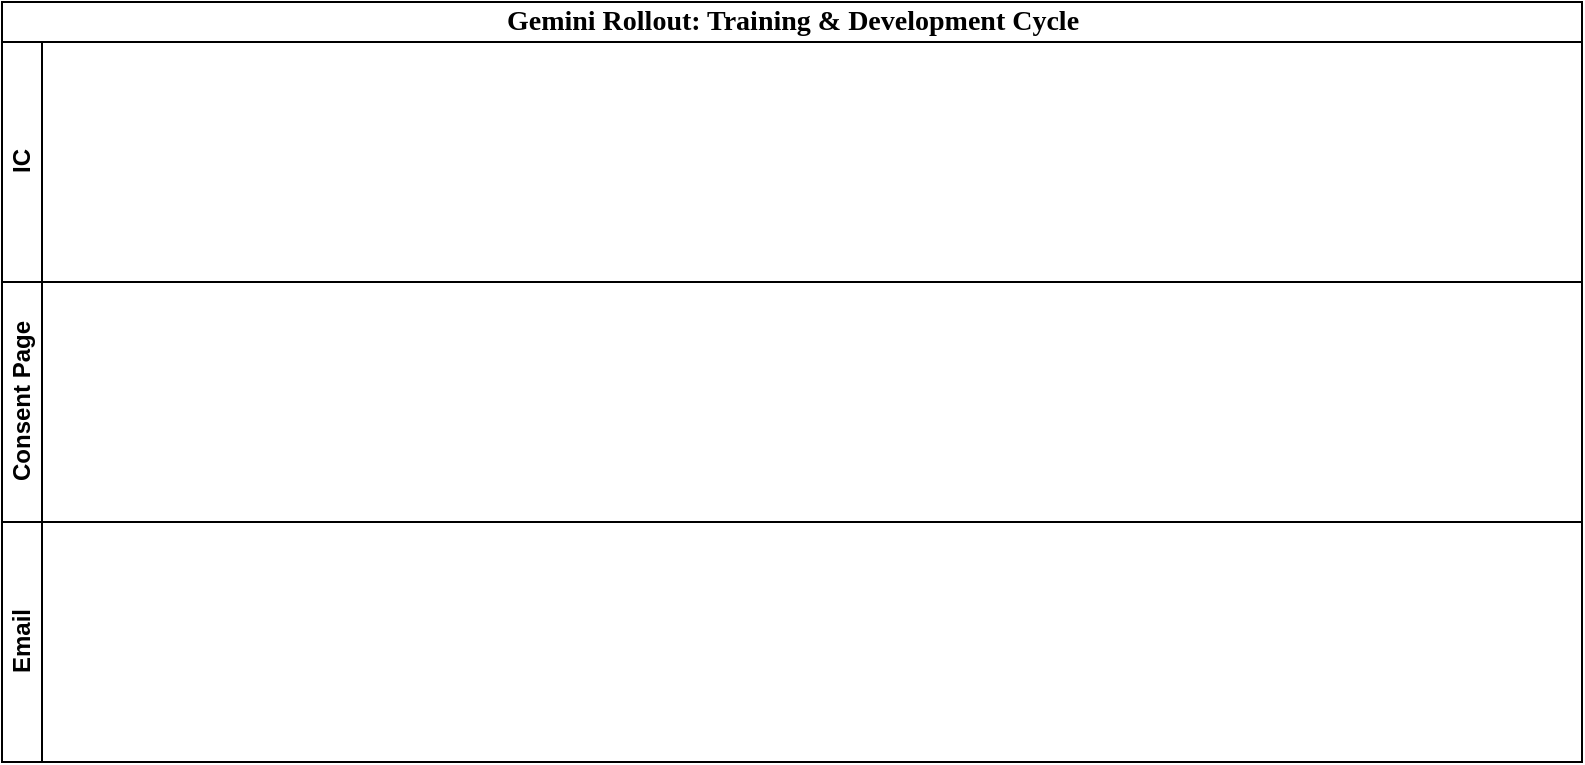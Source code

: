 <mxfile version="24.8.3">
  <diagram name="Page-1" id="ZSEqXpm7zEi85FjgitcW">
    <mxGraphModel dx="837" dy="547" grid="1" gridSize="10" guides="1" tooltips="1" connect="1" arrows="1" fold="1" page="1" pageScale="1" pageWidth="827" pageHeight="1169" math="0" shadow="0">
      <root>
        <mxCell id="0" />
        <mxCell id="1" parent="0" />
        <mxCell id="InnFcrdfFy9e5PUdxPg--1" value="&lt;font style=&quot;font-size: 14px;&quot;&gt;Gemini Rollout: Training &amp;amp; Development Cycle&lt;/font&gt;" style="swimlane;childLayout=stackLayout;resizeParent=1;resizeParentMax=0;horizontal=1;startSize=20;horizontalStack=0;html=1;fontFamily=Outfit;fontSource=https%3A%2F%2Ffonts.googleapis.com%2Fcss%3Ffamily%3DOutfit;spacingTop=4;spacing=8;spacingBottom=5;" vertex="1" parent="1">
          <mxGeometry x="40" y="170" width="790" height="380" as="geometry" />
        </mxCell>
        <mxCell id="InnFcrdfFy9e5PUdxPg--2" value="IC" style="swimlane;startSize=20;horizontal=0;html=1;" vertex="1" parent="InnFcrdfFy9e5PUdxPg--1">
          <mxGeometry y="20" width="790" height="120" as="geometry" />
        </mxCell>
        <mxCell id="InnFcrdfFy9e5PUdxPg--4" value="Consent Page" style="swimlane;startSize=20;horizontal=0;html=1;" vertex="1" parent="InnFcrdfFy9e5PUdxPg--1">
          <mxGeometry y="140" width="790" height="120" as="geometry" />
        </mxCell>
        <mxCell id="InnFcrdfFy9e5PUdxPg--6" value="Email" style="swimlane;startSize=20;horizontal=0;html=1;" vertex="1" parent="InnFcrdfFy9e5PUdxPg--1">
          <mxGeometry y="260" width="790" height="120" as="geometry" />
        </mxCell>
      </root>
    </mxGraphModel>
  </diagram>
</mxfile>
